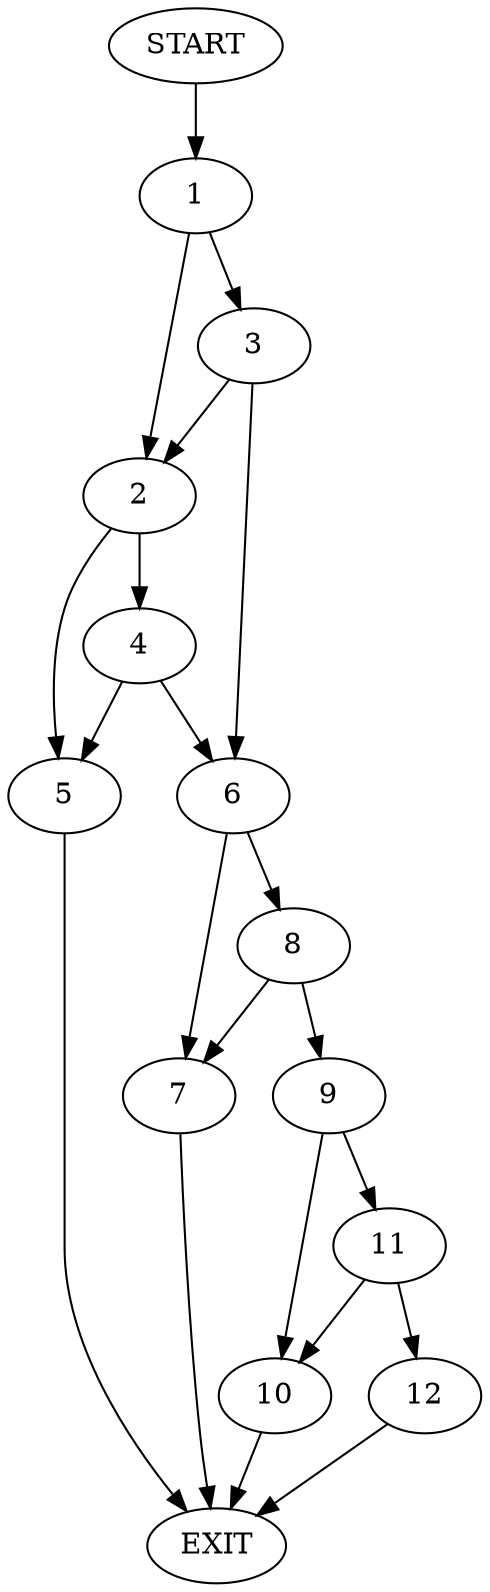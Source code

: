 digraph {
0 [label="START"]
13 [label="EXIT"]
0 -> 1
1 -> 2
1 -> 3
2 -> 4
2 -> 5
3 -> 6
3 -> 2
6 -> 7
6 -> 8
4 -> 6
4 -> 5
5 -> 13
7 -> 13
8 -> 9
8 -> 7
9 -> 10
9 -> 11
10 -> 13
11 -> 12
11 -> 10
12 -> 13
}
